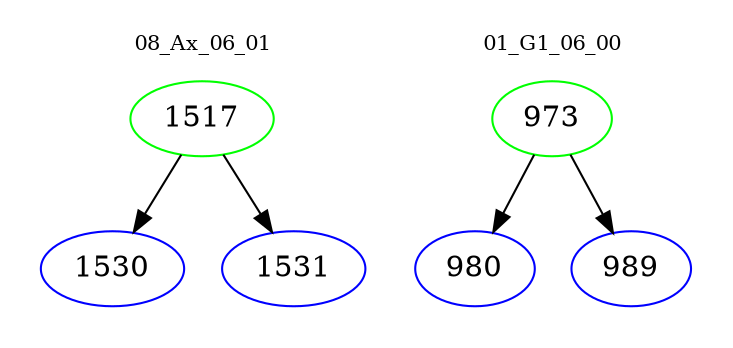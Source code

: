 digraph{
subgraph cluster_0 {
color = white
label = "08_Ax_06_01";
fontsize=10;
T0_1517 [label="1517", color="green"]
T0_1517 -> T0_1530 [color="black"]
T0_1530 [label="1530", color="blue"]
T0_1517 -> T0_1531 [color="black"]
T0_1531 [label="1531", color="blue"]
}
subgraph cluster_1 {
color = white
label = "01_G1_06_00";
fontsize=10;
T1_973 [label="973", color="green"]
T1_973 -> T1_980 [color="black"]
T1_980 [label="980", color="blue"]
T1_973 -> T1_989 [color="black"]
T1_989 [label="989", color="blue"]
}
}
